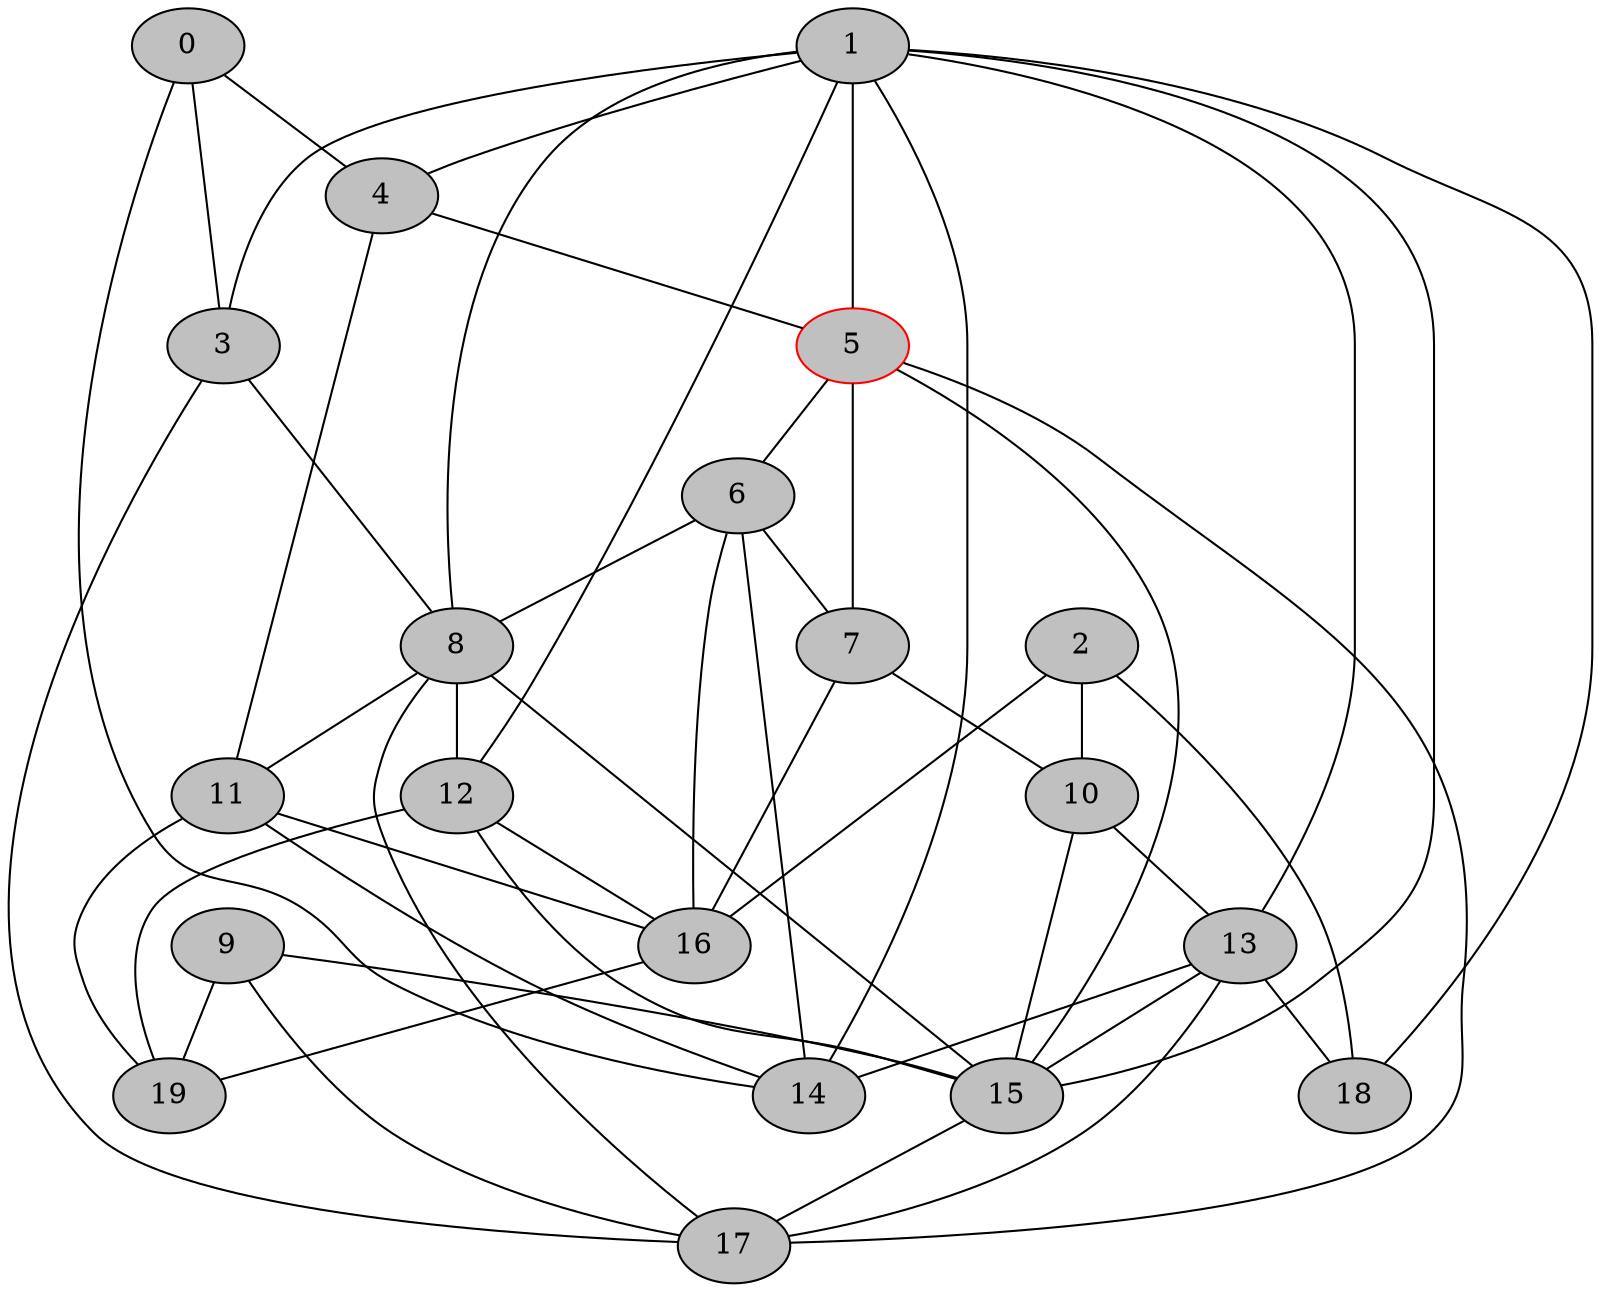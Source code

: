 // network test graph
digraph
{
	0 [fillcolor=gray,style=filled,]
	1 [fillcolor=gray,style=filled,]
	2 [fillcolor=gray,style=filled,]
	3 [fillcolor=gray,style=filled,]
	4 [fillcolor=gray,style=filled,]
	5 [fillcolor=gray,style=filled,color=red,]
	6 [fillcolor=gray,style=filled,]
	7 [fillcolor=gray,style=filled,]
	8 [fillcolor=gray,style=filled,]
	9 [fillcolor=gray,style=filled,]
	10 [fillcolor=gray,style=filled,]
	11 [fillcolor=gray,style=filled,]
	12 [fillcolor=gray,style=filled,]
	13 [fillcolor=gray,style=filled,]
	14 [fillcolor=gray,style=filled,]
	15 [fillcolor=gray,style=filled,]
	16 [fillcolor=gray,style=filled,]
	17 [fillcolor=gray,style=filled,]
	18 [fillcolor=gray,style=filled,]
	19 [fillcolor=gray,style=filled,]
	0 -> 3 [dir=none]
	0 -> 4 [dir=none]
	0 -> 14 [dir=none]
	1 -> 3 [dir=none]
	1 -> 4 [dir=none]
	1 -> 5 [dir=none]
	1 -> 8 [dir=none]
	1 -> 12 [dir=none]
	1 -> 13 [dir=none]
	1 -> 14 [dir=none]
	1 -> 15 [dir=none]
	1 -> 18 [dir=none]
	2 -> 10 [dir=none]
	2 -> 16 [dir=none]
	2 -> 18 [dir=none]
	3 -> 8 [dir=none]
	3 -> 17 [dir=none]
	4 -> 5 [dir=none]
	4 -> 11 [dir=none]
	5 -> 6 [dir=none]
	5 -> 7 [dir=none]
	5 -> 15 [dir=none]
	5 -> 17 [dir=none]
	6 -> 7 [dir=none]
	6 -> 8 [dir=none]
	6 -> 14 [dir=none]
	6 -> 16 [dir=none]
	7 -> 10 [dir=none]
	7 -> 16 [dir=none]
	8 -> 11 [dir=none]
	8 -> 12 [dir=none]
	8 -> 15 [dir=none]
	8 -> 17 [dir=none]
	9 -> 15 [dir=none]
	9 -> 17 [dir=none]
	9 -> 19 [dir=none]
	10 -> 13 [dir=none]
	10 -> 15 [dir=none]
	11 -> 14 [dir=none]
	11 -> 16 [dir=none]
	11 -> 19 [dir=none]
	12 -> 15 [dir=none]
	12 -> 16 [dir=none]
	12 -> 19 [dir=none]
	13 -> 14 [dir=none]
	13 -> 15 [dir=none]
	13 -> 17 [dir=none]
	13 -> 18 [dir=none]
	15 -> 17 [dir=none]
	16 -> 19 [dir=none]
}